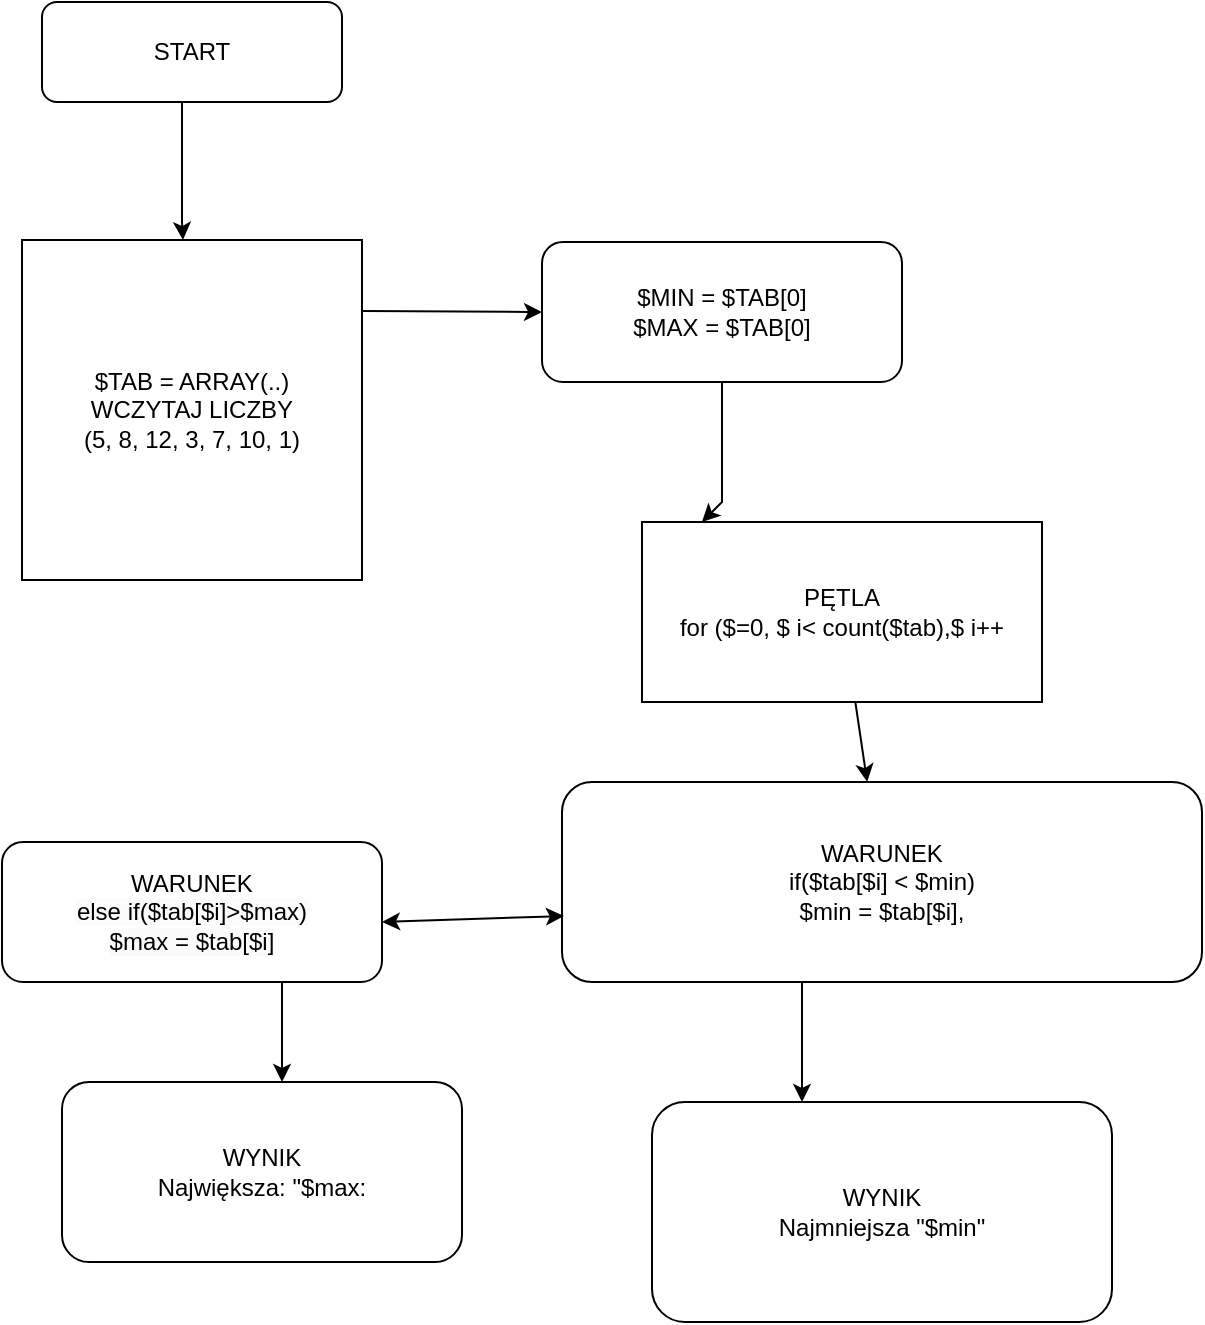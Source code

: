 <mxfile version="21.0.8" type="device"><diagram name="Strona-1" id="a_fBmTnO6rIN1uIhjO90"><mxGraphModel dx="1434" dy="796" grid="1" gridSize="10" guides="1" tooltips="1" connect="1" arrows="1" fold="1" page="1" pageScale="1" pageWidth="827" pageHeight="1169" math="0" shadow="0"><root><mxCell id="0"/><mxCell id="1" parent="0"/><mxCell id="MJRDCC1zK4qz5uGwQl4f-2" value="START" style="rounded=1;whiteSpace=wrap;html=1;" vertex="1" parent="1"><mxGeometry x="110" y="30" width="150" height="50" as="geometry"/></mxCell><mxCell id="MJRDCC1zK4qz5uGwQl4f-4" value="" style="endArrow=classic;html=1;rounded=0;" edge="1" parent="1" target="MJRDCC1zK4qz5uGwQl4f-5"><mxGeometry width="50" height="50" relative="1" as="geometry"><mxPoint x="180" y="80" as="sourcePoint"/><mxPoint x="180" y="190" as="targetPoint"/><Array as="points"><mxPoint x="180" y="140"/></Array></mxGeometry></mxCell><mxCell id="MJRDCC1zK4qz5uGwQl4f-5" value="$TAB = ARRAY(..)&lt;br&gt;WCZYTAJ LICZBY&lt;br&gt;(5, 8, 12, 3, 7, 10, 1)" style="whiteSpace=wrap;html=1;aspect=fixed;" vertex="1" parent="1"><mxGeometry x="100" y="149" width="170" height="170" as="geometry"/></mxCell><mxCell id="MJRDCC1zK4qz5uGwQl4f-6" value="$MIN = $TAB[0]&lt;br&gt;$MAX = $TAB[0]" style="rounded=1;whiteSpace=wrap;html=1;" vertex="1" parent="1"><mxGeometry x="360" y="150" width="180" height="70" as="geometry"/></mxCell><mxCell id="MJRDCC1zK4qz5uGwQl4f-7" value="" style="endArrow=classic;html=1;rounded=0;entryX=0;entryY=0.5;entryDx=0;entryDy=0;" edge="1" parent="1" target="MJRDCC1zK4qz5uGwQl4f-6"><mxGeometry width="50" height="50" relative="1" as="geometry"><mxPoint x="270" y="184.5" as="sourcePoint"/><mxPoint x="350" y="184.5" as="targetPoint"/></mxGeometry></mxCell><mxCell id="MJRDCC1zK4qz5uGwQl4f-8" value="" style="endArrow=classic;html=1;rounded=0;" edge="1" parent="1" source="MJRDCC1zK4qz5uGwQl4f-6"><mxGeometry width="50" height="50" relative="1" as="geometry"><mxPoint x="390" y="310" as="sourcePoint"/><mxPoint x="440" y="290" as="targetPoint"/><Array as="points"><mxPoint x="450" y="280"/></Array></mxGeometry></mxCell><mxCell id="MJRDCC1zK4qz5uGwQl4f-9" value="PĘTLA&lt;br&gt;for ($=0, $ i&amp;lt; count($tab),$ i++" style="rounded=0;whiteSpace=wrap;html=1;" vertex="1" parent="1"><mxGeometry x="410" y="290" width="200" height="90" as="geometry"/></mxCell><mxCell id="MJRDCC1zK4qz5uGwQl4f-10" value="" style="endArrow=classic;html=1;rounded=0;" edge="1" parent="1" source="MJRDCC1zK4qz5uGwQl4f-9" target="MJRDCC1zK4qz5uGwQl4f-11"><mxGeometry width="50" height="50" relative="1" as="geometry"><mxPoint x="425" y="460" as="sourcePoint"/><mxPoint x="460" y="430" as="targetPoint"/></mxGeometry></mxCell><mxCell id="MJRDCC1zK4qz5uGwQl4f-11" value="WARUNEK&lt;br&gt;if($tab[$i] &amp;lt; $min)&lt;br&gt;$min = $tab[$i]," style="rounded=1;whiteSpace=wrap;html=1;" vertex="1" parent="1"><mxGeometry x="370" y="420" width="320" height="100" as="geometry"/></mxCell><mxCell id="MJRDCC1zK4qz5uGwQl4f-12" value="" style="endArrow=classic;startArrow=classic;html=1;rounded=0;entryX=0.003;entryY=0.67;entryDx=0;entryDy=0;entryPerimeter=0;" edge="1" parent="1" target="MJRDCC1zK4qz5uGwQl4f-11"><mxGeometry width="50" height="50" relative="1" as="geometry"><mxPoint x="280" y="490" as="sourcePoint"/><mxPoint x="330" y="440" as="targetPoint"/></mxGeometry></mxCell><mxCell id="MJRDCC1zK4qz5uGwQl4f-13" value="WARUNEK&lt;br&gt;&lt;span style=&quot;color: rgb(0, 0, 0); font-family: Helvetica; font-size: 12px; font-style: normal; font-variant-ligatures: normal; font-variant-caps: normal; font-weight: 400; letter-spacing: normal; orphans: 2; text-align: center; text-indent: 0px; text-transform: none; widows: 2; word-spacing: 0px; -webkit-text-stroke-width: 0px; background-color: rgb(251, 251, 251); text-decoration-thickness: initial; text-decoration-style: initial; text-decoration-color: initial; float: none; display: inline !important;&quot;&gt;else if($tab[$i]&amp;gt;$max)&lt;/span&gt;&lt;br style=&quot;border-color: var(--border-color); color: rgb(0, 0, 0); font-family: Helvetica; font-size: 12px; font-style: normal; font-variant-ligatures: normal; font-variant-caps: normal; font-weight: 400; letter-spacing: normal; orphans: 2; text-align: center; text-indent: 0px; text-transform: none; widows: 2; word-spacing: 0px; -webkit-text-stroke-width: 0px; background-color: rgb(251, 251, 251); text-decoration-thickness: initial; text-decoration-style: initial; text-decoration-color: initial;&quot;&gt;&lt;span style=&quot;color: rgb(0, 0, 0); font-family: Helvetica; font-size: 12px; font-style: normal; font-variant-ligatures: normal; font-variant-caps: normal; font-weight: 400; letter-spacing: normal; orphans: 2; text-align: center; text-indent: 0px; text-transform: none; widows: 2; word-spacing: 0px; -webkit-text-stroke-width: 0px; background-color: rgb(251, 251, 251); text-decoration-thickness: initial; text-decoration-style: initial; text-decoration-color: initial; float: none; display: inline !important;&quot;&gt;$max = $tab[$i]&lt;/span&gt;&lt;br&gt;" style="rounded=1;whiteSpace=wrap;html=1;" vertex="1" parent="1"><mxGeometry x="90" y="450" width="190" height="70" as="geometry"/></mxCell><mxCell id="MJRDCC1zK4qz5uGwQl4f-14" value="" style="endArrow=classic;html=1;rounded=0;" edge="1" parent="1"><mxGeometry width="50" height="50" relative="1" as="geometry"><mxPoint x="490" y="520" as="sourcePoint"/><mxPoint x="490" y="580" as="targetPoint"/></mxGeometry></mxCell><mxCell id="MJRDCC1zK4qz5uGwQl4f-15" value="" style="endArrow=classic;html=1;rounded=0;" edge="1" parent="1"><mxGeometry width="50" height="50" relative="1" as="geometry"><mxPoint x="230" y="520" as="sourcePoint"/><mxPoint x="230" y="570" as="targetPoint"/></mxGeometry></mxCell><mxCell id="MJRDCC1zK4qz5uGwQl4f-16" value="WYNIK&lt;br&gt;Największa: &quot;$max:" style="rounded=1;whiteSpace=wrap;html=1;" vertex="1" parent="1"><mxGeometry x="120" y="570" width="200" height="90" as="geometry"/></mxCell><mxCell id="MJRDCC1zK4qz5uGwQl4f-17" value="WYNIK&lt;br&gt;Najmniejsza &quot;$min&quot;" style="rounded=1;whiteSpace=wrap;html=1;" vertex="1" parent="1"><mxGeometry x="415" y="580" width="230" height="110" as="geometry"/></mxCell></root></mxGraphModel></diagram></mxfile>